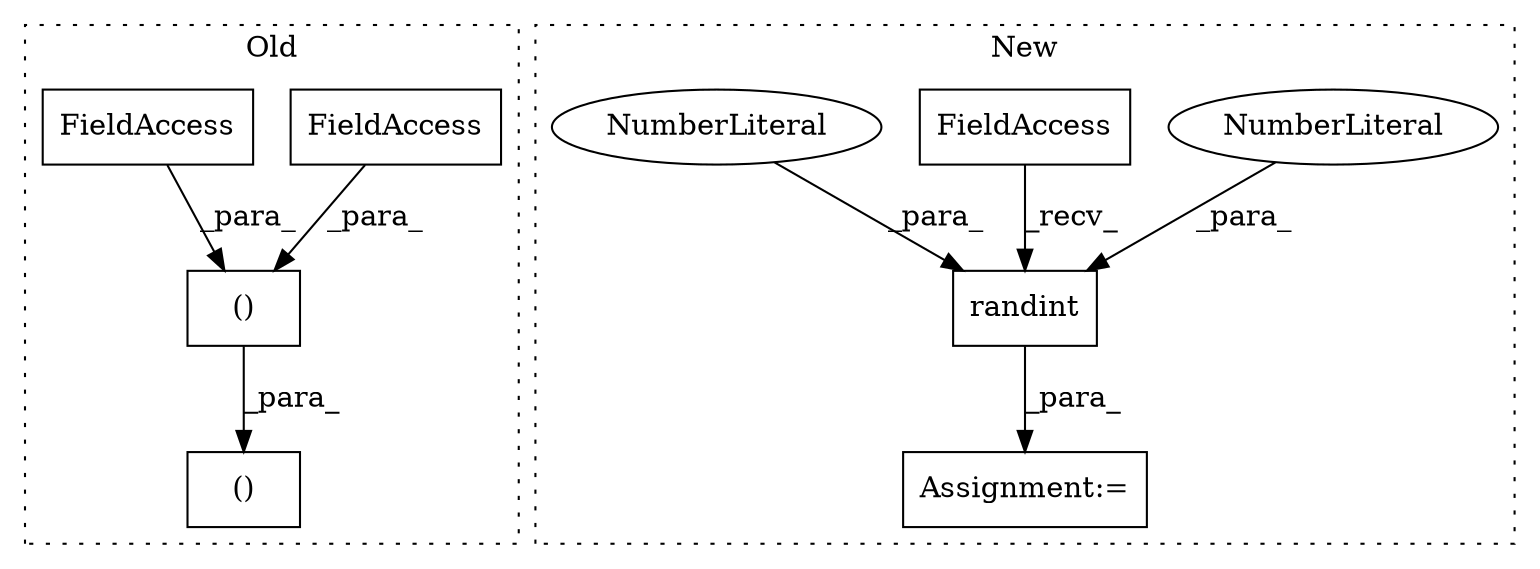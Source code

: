 digraph G {
subgraph cluster0 {
1 [label="()" a="106" s="2801" l="25" shape="box"];
7 [label="FieldAccess" a="22" s="2801" l="6" shape="box"];
8 [label="()" a="106" s="2754" l="73" shape="box"];
9 [label="FieldAccess" a="22" s="2820" l="6" shape="box"];
label = "Old";
style="dotted";
}
subgraph cluster1 {
2 [label="randint" a="32" s="2790,2816" l="8,1" shape="box"];
3 [label="NumberLiteral" a="34" s="2800" l="2" shape="ellipse"];
4 [label="Assignment:=" a="7" s="2776" l="1" shape="box"];
5 [label="FieldAccess" a="22" s="2777" l="5" shape="box"];
6 [label="NumberLiteral" a="34" s="2798" l="1" shape="ellipse"];
label = "New";
style="dotted";
}
1 -> 8 [label="_para_"];
2 -> 4 [label="_para_"];
3 -> 2 [label="_para_"];
5 -> 2 [label="_recv_"];
6 -> 2 [label="_para_"];
7 -> 1 [label="_para_"];
9 -> 1 [label="_para_"];
}